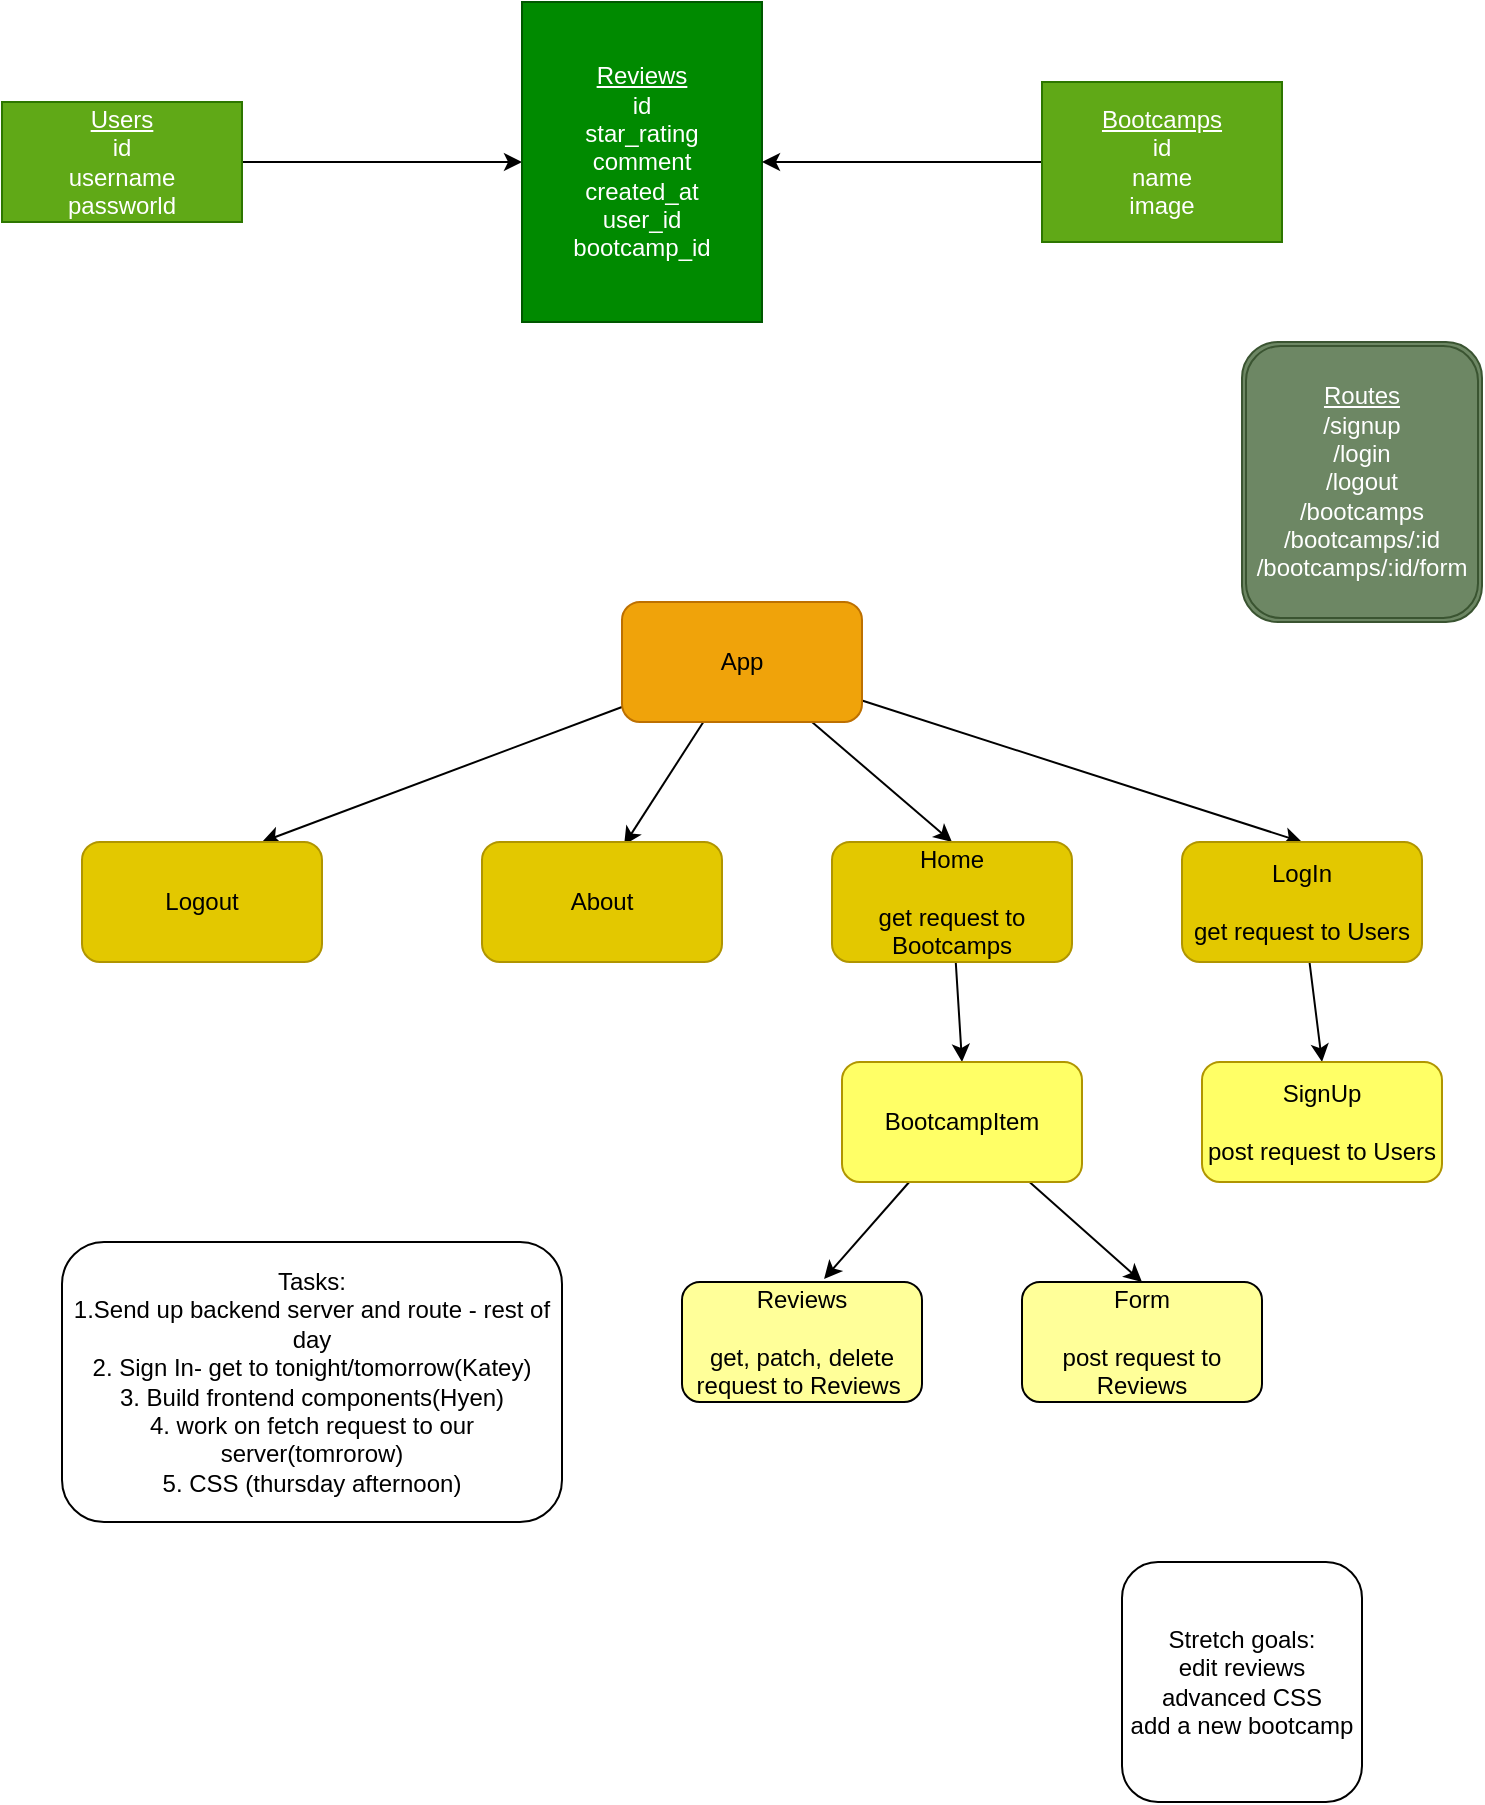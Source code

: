 <mxfile>
    <diagram id="emx--j02RHZtGgA4Yv3p" name="Page-1">
        <mxGraphModel dx="882" dy="800" grid="1" gridSize="10" guides="1" tooltips="1" connect="1" arrows="1" fold="1" page="1" pageScale="1" pageWidth="850" pageHeight="1100" math="0" shadow="0">
            <root>
                <mxCell id="0"/>
                <mxCell id="1" parent="0"/>
                <mxCell id="8" style="edgeStyle=none;html=1;exitX=1;exitY=0.5;exitDx=0;exitDy=0;entryX=0;entryY=0.5;entryDx=0;entryDy=0;" edge="1" parent="1" source="2" target="3">
                    <mxGeometry relative="1" as="geometry"/>
                </mxCell>
                <mxCell id="2" value="&lt;u&gt;Users&lt;br&gt;&lt;/u&gt;id&lt;br&gt;username&lt;br&gt;passworld" style="rounded=0;whiteSpace=wrap;html=1;fillColor=#60a917;fontColor=#ffffff;strokeColor=#2D7600;" vertex="1" parent="1">
                    <mxGeometry x="10" y="90" width="120" height="60" as="geometry"/>
                </mxCell>
                <mxCell id="3" value="&lt;u&gt;Reviews&lt;br&gt;&lt;/u&gt;id&lt;br&gt;star_rating&lt;br&gt;comment&lt;br&gt;created_at&lt;br&gt;user_id&lt;br&gt;bootcamp_id" style="rounded=0;whiteSpace=wrap;html=1;fillColor=#008a00;fontColor=#ffffff;strokeColor=#005700;" vertex="1" parent="1">
                    <mxGeometry x="270" y="40" width="120" height="160" as="geometry"/>
                </mxCell>
                <mxCell id="9" style="edgeStyle=none;html=1;entryX=1;entryY=0.5;entryDx=0;entryDy=0;" edge="1" parent="1" source="4" target="3">
                    <mxGeometry relative="1" as="geometry"/>
                </mxCell>
                <mxCell id="4" value="&lt;u&gt;Bootcamps&lt;/u&gt;&lt;br&gt;id&lt;br&gt;name&lt;br&gt;image" style="rounded=0;whiteSpace=wrap;html=1;fillColor=#60a917;fontColor=#ffffff;strokeColor=#2D7600;" vertex="1" parent="1">
                    <mxGeometry x="530" y="80" width="120" height="80" as="geometry"/>
                </mxCell>
                <mxCell id="15" style="edgeStyle=none;html=1;entryX=0.75;entryY=0;entryDx=0;entryDy=0;" edge="1" parent="1" source="10" target="12">
                    <mxGeometry relative="1" as="geometry"/>
                </mxCell>
                <mxCell id="16" style="edgeStyle=none;html=1;entryX=0.592;entryY=0.026;entryDx=0;entryDy=0;entryPerimeter=0;" edge="1" parent="1" source="10" target="11">
                    <mxGeometry relative="1" as="geometry"/>
                </mxCell>
                <mxCell id="17" style="edgeStyle=none;html=1;entryX=0.5;entryY=0;entryDx=0;entryDy=0;" edge="1" parent="1" source="10" target="13">
                    <mxGeometry relative="1" as="geometry"/>
                </mxCell>
                <mxCell id="18" style="edgeStyle=none;html=1;entryX=0.5;entryY=0;entryDx=0;entryDy=0;" edge="1" parent="1" source="10" target="14">
                    <mxGeometry relative="1" as="geometry"/>
                </mxCell>
                <mxCell id="10" value="App" style="rounded=1;whiteSpace=wrap;html=1;fillColor=#f0a30a;fontColor=#000000;strokeColor=#BD7000;" vertex="1" parent="1">
                    <mxGeometry x="320" y="340" width="120" height="60" as="geometry"/>
                </mxCell>
                <mxCell id="11" value="About" style="rounded=1;whiteSpace=wrap;html=1;fillColor=#e3c800;fontColor=#000000;strokeColor=#B09500;" vertex="1" parent="1">
                    <mxGeometry x="250" y="460" width="120" height="60" as="geometry"/>
                </mxCell>
                <mxCell id="12" value="Logout" style="rounded=1;whiteSpace=wrap;html=1;fillColor=#e3c800;fontColor=#000000;strokeColor=#B09500;" vertex="1" parent="1">
                    <mxGeometry x="50" y="460" width="120" height="60" as="geometry"/>
                </mxCell>
                <mxCell id="22" style="edgeStyle=none;html=1;entryX=0.5;entryY=0;entryDx=0;entryDy=0;fontColor=#000000;" edge="1" parent="1" source="13" target="19">
                    <mxGeometry relative="1" as="geometry"/>
                </mxCell>
                <mxCell id="13" value="Home&lt;br&gt;&lt;br&gt;get request to Bootcamps" style="rounded=1;whiteSpace=wrap;html=1;fillColor=#e3c800;fontColor=#000000;strokeColor=#B09500;" vertex="1" parent="1">
                    <mxGeometry x="425" y="460" width="120" height="60" as="geometry"/>
                </mxCell>
                <mxCell id="23" style="edgeStyle=none;html=1;entryX=0.5;entryY=0;entryDx=0;entryDy=0;fontColor=#000000;" edge="1" parent="1" source="14" target="21">
                    <mxGeometry relative="1" as="geometry"/>
                </mxCell>
                <mxCell id="14" value="LogIn&lt;br&gt;&lt;br&gt;get request to Users" style="rounded=1;whiteSpace=wrap;html=1;fillColor=#e3c800;fontColor=#000000;strokeColor=#B09500;" vertex="1" parent="1">
                    <mxGeometry x="600" y="460" width="120" height="60" as="geometry"/>
                </mxCell>
                <mxCell id="27" style="edgeStyle=none;html=1;entryX=0.592;entryY=-0.026;entryDx=0;entryDy=0;entryPerimeter=0;fontColor=#000000;" edge="1" parent="1" source="19" target="24">
                    <mxGeometry relative="1" as="geometry"/>
                </mxCell>
                <mxCell id="28" style="edgeStyle=none;html=1;entryX=0.5;entryY=0;entryDx=0;entryDy=0;fontColor=#000000;" edge="1" parent="1" source="19" target="26">
                    <mxGeometry relative="1" as="geometry"/>
                </mxCell>
                <mxCell id="19" value="BootcampItem" style="rounded=1;whiteSpace=wrap;html=1;fillColor=#FFFF66;strokeColor=#B09500;fontColor=#000000;" vertex="1" parent="1">
                    <mxGeometry x="430" y="570" width="120" height="60" as="geometry"/>
                </mxCell>
                <mxCell id="21" value="SignUp&lt;br&gt;&lt;br&gt;post request to Users" style="rounded=1;whiteSpace=wrap;html=1;fillColor=#FFFF66;strokeColor=#B09500;fontColor=#000000;" vertex="1" parent="1">
                    <mxGeometry x="610" y="570" width="120" height="60" as="geometry"/>
                </mxCell>
                <mxCell id="24" value="Reviews&lt;br&gt;&lt;br&gt;get, patch, delete request to Reviews&amp;nbsp;" style="rounded=1;whiteSpace=wrap;html=1;fontColor=#000000;fillColor=#FFFF99;" vertex="1" parent="1">
                    <mxGeometry x="350" y="680" width="120" height="60" as="geometry"/>
                </mxCell>
                <mxCell id="26" value="Form&lt;br&gt;&lt;br&gt;post request to Reviews" style="rounded=1;whiteSpace=wrap;html=1;fontColor=#000000;fillColor=#FFFF99;" vertex="1" parent="1">
                    <mxGeometry x="520" y="680" width="120" height="60" as="geometry"/>
                </mxCell>
                <mxCell id="29" value="&lt;u&gt;Routes&lt;/u&gt;&lt;br&gt;/signup&lt;br&gt;/login&lt;br&gt;/logout&lt;br&gt;/bootcamps&lt;br&gt;/bootcamps/:id&lt;br&gt;/bootcamps/:id/form" style="shape=ext;double=1;rounded=1;whiteSpace=wrap;html=1;fontColor=#ffffff;fillColor=#6d8764;strokeColor=#3A5431;" vertex="1" parent="1">
                    <mxGeometry x="630" y="210" width="120" height="140" as="geometry"/>
                </mxCell>
                <mxCell id="30" value="Tasks:&lt;br&gt;1.Send up backend server and route - rest of day&lt;br&gt;2. Sign In- get to tonight/tomorrow(Katey)&lt;br&gt;3. Build frontend components(Hyen)&lt;br&gt;4. work on fetch request to our server(tomrorow)&lt;br&gt;5. CSS (thursday afternoon)" style="rounded=1;whiteSpace=wrap;html=1;" vertex="1" parent="1">
                    <mxGeometry x="40" y="660" width="250" height="140" as="geometry"/>
                </mxCell>
                <mxCell id="31" value="Stretch goals:&lt;br&gt;edit reviews&lt;br&gt;advanced CSS&lt;br&gt;add a new bootcamp" style="rounded=1;whiteSpace=wrap;html=1;" vertex="1" parent="1">
                    <mxGeometry x="570" y="820" width="120" height="120" as="geometry"/>
                </mxCell>
            </root>
        </mxGraphModel>
    </diagram>
</mxfile>